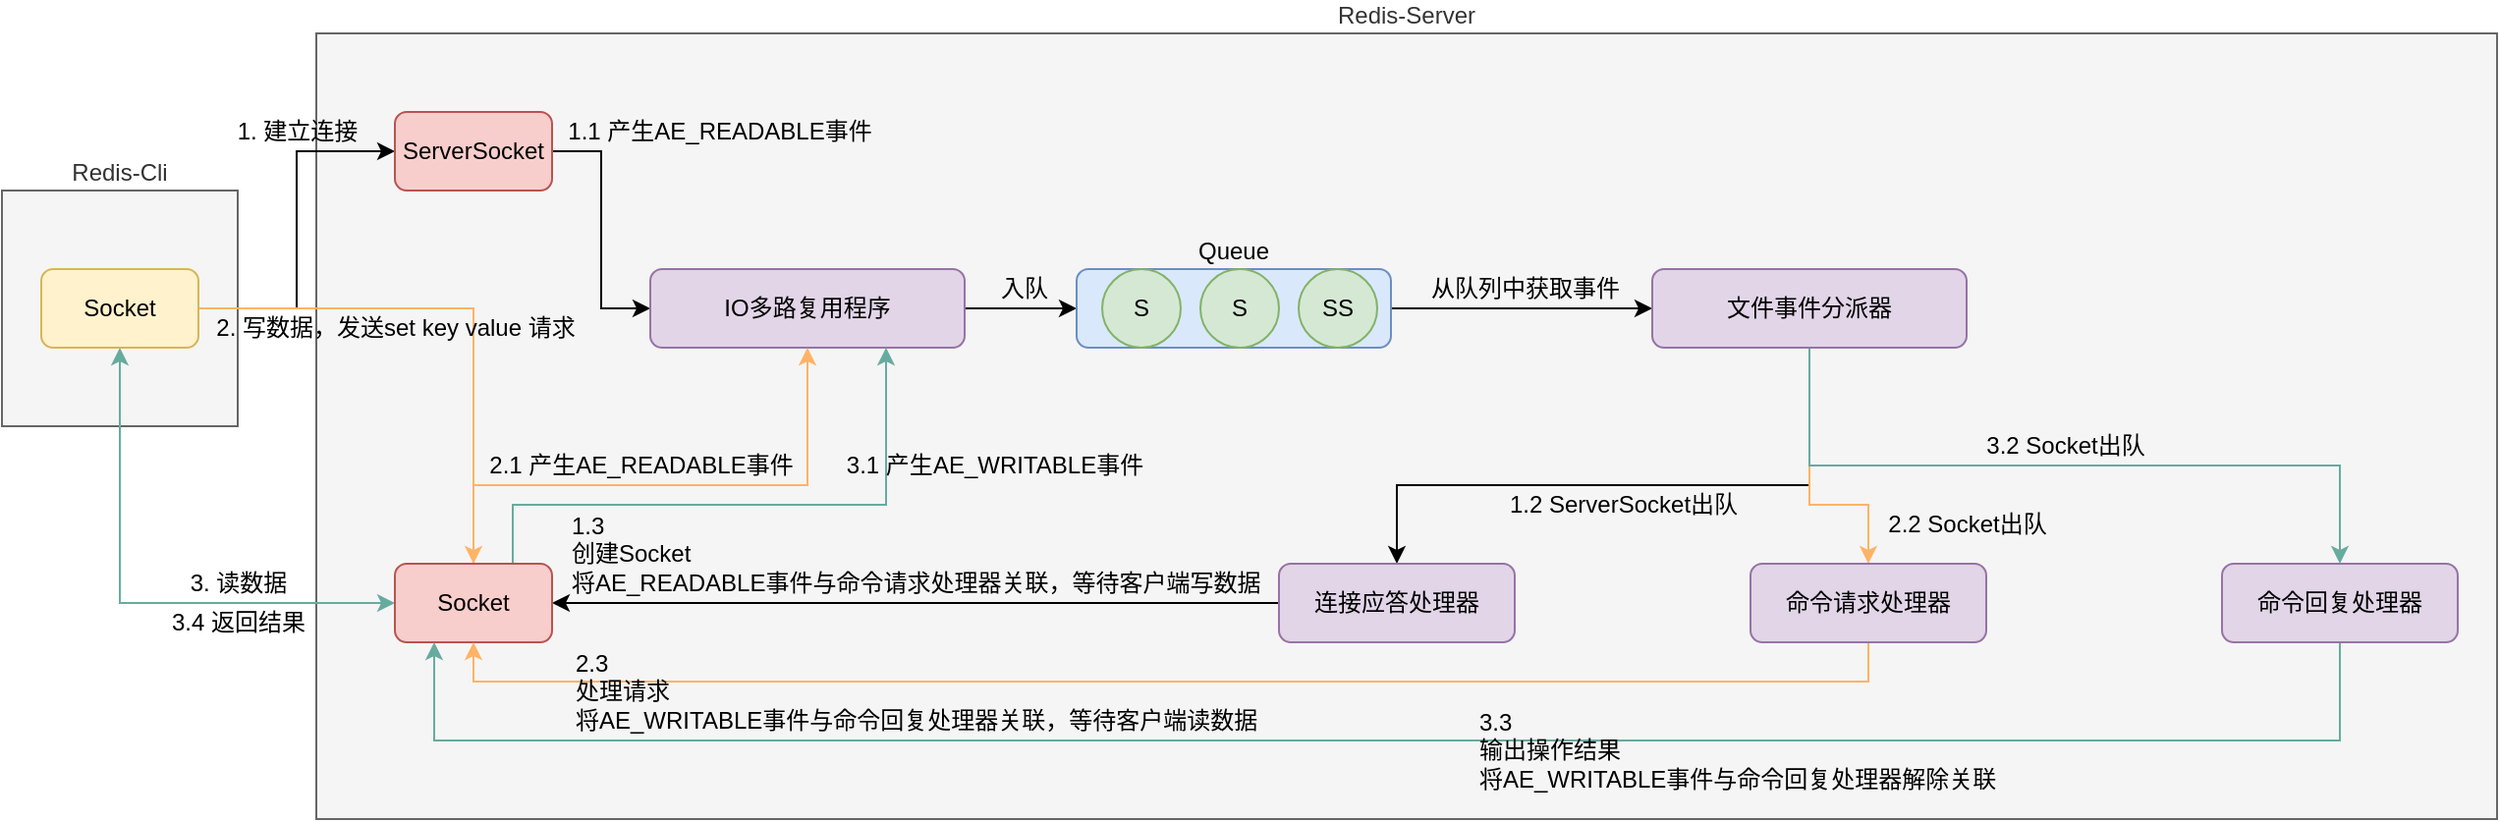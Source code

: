 <mxfile version="12.4.2" type="device" pages="1"><diagram id="dzhXQAZRNkhQsZSoWwKM" name="第 1 页"><mxGraphModel dx="1106" dy="822" grid="1" gridSize="10" guides="1" tooltips="1" connect="1" arrows="1" fold="1" page="1" pageScale="1" pageWidth="827" pageHeight="1169" math="0" shadow="0"><root><mxCell id="0"/><mxCell id="1" parent="0"/><mxCell id="scBoFCXLrAKN8MjVK7nC-1" value="Redis-Cli" style="rounded=0;whiteSpace=wrap;html=1;labelPosition=center;verticalLabelPosition=top;align=center;verticalAlign=bottom;fillColor=#f5f5f5;strokeColor=#666666;fontColor=#333333;" vertex="1" parent="1"><mxGeometry x="120" y="280" width="120" height="120" as="geometry"/></mxCell><mxCell id="scBoFCXLrAKN8MjVK7nC-2" value="Redis-Server" style="rounded=0;whiteSpace=wrap;html=1;labelPosition=center;verticalLabelPosition=top;align=center;verticalAlign=bottom;fillColor=#f5f5f5;strokeColor=#666666;fontColor=#333333;" vertex="1" parent="1"><mxGeometry x="280" y="200" width="1110" height="400" as="geometry"/></mxCell><mxCell id="scBoFCXLrAKN8MjVK7nC-5" style="edgeStyle=orthogonalEdgeStyle;rounded=0;orthogonalLoop=1;jettySize=auto;html=1;entryX=0;entryY=0.5;entryDx=0;entryDy=0;" edge="1" parent="1" source="scBoFCXLrAKN8MjVK7nC-3" target="scBoFCXLrAKN8MjVK7nC-4"><mxGeometry relative="1" as="geometry"/></mxCell><mxCell id="scBoFCXLrAKN8MjVK7nC-24" style="edgeStyle=orthogonalEdgeStyle;rounded=0;orthogonalLoop=1;jettySize=auto;html=1;strokeColor=#FFB366;" edge="1" parent="1" source="scBoFCXLrAKN8MjVK7nC-3" target="scBoFCXLrAKN8MjVK7nC-20"><mxGeometry relative="1" as="geometry"/></mxCell><mxCell id="scBoFCXLrAKN8MjVK7nC-36" style="edgeStyle=orthogonalEdgeStyle;rounded=0;orthogonalLoop=1;jettySize=auto;html=1;entryX=0;entryY=0.5;entryDx=0;entryDy=0;strokeColor=#67AB9F;startArrow=classic;startFill=1;" edge="1" parent="1" source="scBoFCXLrAKN8MjVK7nC-3" target="scBoFCXLrAKN8MjVK7nC-20"><mxGeometry relative="1" as="geometry"><Array as="points"><mxPoint x="180" y="490"/></Array></mxGeometry></mxCell><mxCell id="scBoFCXLrAKN8MjVK7nC-3" value="Socket" style="rounded=1;whiteSpace=wrap;html=1;fillColor=#fff2cc;strokeColor=#d6b656;" vertex="1" parent="1"><mxGeometry x="140" y="320" width="80" height="40" as="geometry"/></mxCell><mxCell id="scBoFCXLrAKN8MjVK7nC-8" style="edgeStyle=orthogonalEdgeStyle;rounded=0;orthogonalLoop=1;jettySize=auto;html=1;entryX=0;entryY=0.5;entryDx=0;entryDy=0;" edge="1" parent="1" source="scBoFCXLrAKN8MjVK7nC-4" target="scBoFCXLrAKN8MjVK7nC-7"><mxGeometry relative="1" as="geometry"/></mxCell><mxCell id="scBoFCXLrAKN8MjVK7nC-4" value="ServerSocket" style="rounded=1;whiteSpace=wrap;html=1;fillColor=#f8cecc;strokeColor=#b85450;" vertex="1" parent="1"><mxGeometry x="320" y="240" width="80" height="40" as="geometry"/></mxCell><mxCell id="scBoFCXLrAKN8MjVK7nC-6" value="1. 建立连接" style="text;html=1;align=center;verticalAlign=middle;resizable=0;points=[];;autosize=1;" vertex="1" parent="1"><mxGeometry x="230" y="240" width="80" height="20" as="geometry"/></mxCell><mxCell id="scBoFCXLrAKN8MjVK7nC-11" style="edgeStyle=orthogonalEdgeStyle;rounded=0;orthogonalLoop=1;jettySize=auto;html=1;entryX=0;entryY=0.5;entryDx=0;entryDy=0;" edge="1" parent="1" source="scBoFCXLrAKN8MjVK7nC-7" target="scBoFCXLrAKN8MjVK7nC-10"><mxGeometry relative="1" as="geometry"/></mxCell><mxCell id="scBoFCXLrAKN8MjVK7nC-7" value="IO多路复用程序" style="rounded=1;whiteSpace=wrap;html=1;fillColor=#e1d5e7;strokeColor=#9673a6;" vertex="1" parent="1"><mxGeometry x="450" y="320" width="160" height="40" as="geometry"/></mxCell><mxCell id="scBoFCXLrAKN8MjVK7nC-9" value="1.1 产生AE_READABLE事件" style="text;html=1;align=center;verticalAlign=middle;resizable=0;points=[];;autosize=1;" vertex="1" parent="1"><mxGeometry x="400" y="240" width="170" height="20" as="geometry"/></mxCell><mxCell id="scBoFCXLrAKN8MjVK7nC-15" style="edgeStyle=orthogonalEdgeStyle;rounded=0;orthogonalLoop=1;jettySize=auto;html=1;entryX=0;entryY=0.5;entryDx=0;entryDy=0;" edge="1" parent="1" source="scBoFCXLrAKN8MjVK7nC-10" target="scBoFCXLrAKN8MjVK7nC-14"><mxGeometry relative="1" as="geometry"/></mxCell><mxCell id="scBoFCXLrAKN8MjVK7nC-10" value="Queue" style="rounded=1;whiteSpace=wrap;html=1;labelPosition=center;verticalLabelPosition=top;align=center;verticalAlign=bottom;fillColor=#dae8fc;strokeColor=#6c8ebf;" vertex="1" parent="1"><mxGeometry x="667" y="320" width="160" height="40" as="geometry"/></mxCell><mxCell id="scBoFCXLrAKN8MjVK7nC-12" value="入队" style="text;html=1;align=center;verticalAlign=middle;resizable=0;points=[];;autosize=1;" vertex="1" parent="1"><mxGeometry x="620" y="320" width="40" height="20" as="geometry"/></mxCell><mxCell id="scBoFCXLrAKN8MjVK7nC-13" value="SS" style="ellipse;whiteSpace=wrap;html=1;aspect=fixed;fillColor=#d5e8d4;strokeColor=#82b366;" vertex="1" parent="1"><mxGeometry x="780" y="320" width="40" height="40" as="geometry"/></mxCell><mxCell id="scBoFCXLrAKN8MjVK7nC-18" style="edgeStyle=orthogonalEdgeStyle;rounded=0;orthogonalLoop=1;jettySize=auto;html=1;exitX=0.5;exitY=1;exitDx=0;exitDy=0;" edge="1" parent="1" source="scBoFCXLrAKN8MjVK7nC-14" target="scBoFCXLrAKN8MjVK7nC-17"><mxGeometry relative="1" as="geometry"><Array as="points"><mxPoint x="1040" y="430"/><mxPoint x="830" y="430"/></Array></mxGeometry></mxCell><mxCell id="scBoFCXLrAKN8MjVK7nC-29" style="edgeStyle=orthogonalEdgeStyle;rounded=0;orthogonalLoop=1;jettySize=auto;html=1;strokeColor=#FFB366;" edge="1" parent="1" source="scBoFCXLrAKN8MjVK7nC-14" target="scBoFCXLrAKN8MjVK7nC-23"><mxGeometry relative="1" as="geometry"><Array as="points"><mxPoint x="1040" y="440"/><mxPoint x="1070" y="440"/></Array></mxGeometry></mxCell><mxCell id="scBoFCXLrAKN8MjVK7nC-41" style="edgeStyle=orthogonalEdgeStyle;rounded=0;orthogonalLoop=1;jettySize=auto;html=1;strokeColor=#67AB9F;" edge="1" parent="1" source="scBoFCXLrAKN8MjVK7nC-14" target="scBoFCXLrAKN8MjVK7nC-35"><mxGeometry relative="1" as="geometry"><Array as="points"><mxPoint x="1040" y="420"/><mxPoint x="1310" y="420"/></Array></mxGeometry></mxCell><mxCell id="scBoFCXLrAKN8MjVK7nC-14" value="文件事件分派器" style="rounded=1;whiteSpace=wrap;html=1;fillColor=#e1d5e7;strokeColor=#9673a6;" vertex="1" parent="1"><mxGeometry x="960" y="320" width="160" height="40" as="geometry"/></mxCell><mxCell id="scBoFCXLrAKN8MjVK7nC-16" value="从队列中获取事件" style="text;html=1;align=center;verticalAlign=middle;resizable=0;points=[];;autosize=1;" vertex="1" parent="1"><mxGeometry x="840" y="320" width="110" height="20" as="geometry"/></mxCell><mxCell id="scBoFCXLrAKN8MjVK7nC-21" style="edgeStyle=orthogonalEdgeStyle;rounded=0;orthogonalLoop=1;jettySize=auto;html=1;entryX=1;entryY=0.5;entryDx=0;entryDy=0;" edge="1" parent="1" source="scBoFCXLrAKN8MjVK7nC-17" target="scBoFCXLrAKN8MjVK7nC-20"><mxGeometry relative="1" as="geometry"/></mxCell><mxCell id="scBoFCXLrAKN8MjVK7nC-17" value="连接应答处理器" style="rounded=1;whiteSpace=wrap;html=1;fillColor=#e1d5e7;strokeColor=#9673a6;" vertex="1" parent="1"><mxGeometry x="770" y="470" width="120" height="40" as="geometry"/></mxCell><mxCell id="scBoFCXLrAKN8MjVK7nC-26" style="edgeStyle=orthogonalEdgeStyle;rounded=0;orthogonalLoop=1;jettySize=auto;html=1;entryX=0.5;entryY=1;entryDx=0;entryDy=0;strokeColor=#FFB366;" edge="1" parent="1" source="scBoFCXLrAKN8MjVK7nC-20" target="scBoFCXLrAKN8MjVK7nC-7"><mxGeometry relative="1" as="geometry"><Array as="points"><mxPoint x="360" y="430"/><mxPoint x="530" y="430"/></Array></mxGeometry></mxCell><mxCell id="scBoFCXLrAKN8MjVK7nC-38" style="edgeStyle=orthogonalEdgeStyle;rounded=0;orthogonalLoop=1;jettySize=auto;html=1;entryX=0.75;entryY=1;entryDx=0;entryDy=0;strokeColor=#67AB9F;" edge="1" parent="1" source="scBoFCXLrAKN8MjVK7nC-20" target="scBoFCXLrAKN8MjVK7nC-7"><mxGeometry relative="1" as="geometry"><Array as="points"><mxPoint x="380" y="440"/><mxPoint x="570" y="440"/></Array></mxGeometry></mxCell><mxCell id="scBoFCXLrAKN8MjVK7nC-20" value="Socket" style="rounded=1;whiteSpace=wrap;html=1;fillColor=#f8cecc;strokeColor=#b85450;" vertex="1" parent="1"><mxGeometry x="320" y="470" width="80" height="40" as="geometry"/></mxCell><mxCell id="scBoFCXLrAKN8MjVK7nC-22" value="1.3 &lt;br&gt;创建Socket&lt;br&gt;将AE_READABLE事件与命令请求处理器关联，等待客户端写数据" style="text;html=1;align=left;verticalAlign=middle;resizable=0;points=[];;autosize=1;" vertex="1" parent="1"><mxGeometry x="408" y="440" width="370" height="50" as="geometry"/></mxCell><mxCell id="scBoFCXLrAKN8MjVK7nC-32" style="edgeStyle=orthogonalEdgeStyle;rounded=0;orthogonalLoop=1;jettySize=auto;html=1;entryX=0.5;entryY=1;entryDx=0;entryDy=0;strokeColor=#FFB366;" edge="1" parent="1" source="scBoFCXLrAKN8MjVK7nC-23" target="scBoFCXLrAKN8MjVK7nC-20"><mxGeometry relative="1" as="geometry"><Array as="points"><mxPoint x="1070" y="530"/><mxPoint x="360" y="530"/></Array></mxGeometry></mxCell><mxCell id="scBoFCXLrAKN8MjVK7nC-23" value="&lt;span style=&quot;white-space: nowrap&quot;&gt;命令请求处理器&lt;/span&gt;" style="rounded=1;whiteSpace=wrap;html=1;fillColor=#e1d5e7;strokeColor=#9673a6;" vertex="1" parent="1"><mxGeometry x="1010" y="470" width="120" height="40" as="geometry"/></mxCell><mxCell id="scBoFCXLrAKN8MjVK7nC-25" value="2. 写数据，发送set key value 请求" style="text;html=1;align=center;verticalAlign=middle;resizable=0;points=[];;autosize=1;" vertex="1" parent="1"><mxGeometry x="220" y="340" width="200" height="20" as="geometry"/></mxCell><mxCell id="scBoFCXLrAKN8MjVK7nC-27" value="2.1 产生AE_READABLE事件" style="text;html=1;align=center;verticalAlign=middle;resizable=0;points=[];;autosize=1;" vertex="1" parent="1"><mxGeometry x="360" y="410" width="170" height="20" as="geometry"/></mxCell><mxCell id="scBoFCXLrAKN8MjVK7nC-28" value="S" style="ellipse;whiteSpace=wrap;html=1;aspect=fixed;fillColor=#d5e8d4;strokeColor=#82b366;" vertex="1" parent="1"><mxGeometry x="730" y="320" width="40" height="40" as="geometry"/></mxCell><mxCell id="scBoFCXLrAKN8MjVK7nC-30" value="2.2 Socket出队" style="text;html=1;align=center;verticalAlign=middle;resizable=0;points=[];;autosize=1;" vertex="1" parent="1"><mxGeometry x="1070" y="440" width="100" height="20" as="geometry"/></mxCell><mxCell id="scBoFCXLrAKN8MjVK7nC-31" value="&lt;span style=&quot;text-align: left&quot;&gt;1.2 ServerSocket出队&lt;/span&gt;" style="text;html=1;align=center;verticalAlign=middle;resizable=0;points=[];;autosize=1;" vertex="1" parent="1"><mxGeometry x="880" y="430" width="130" height="20" as="geometry"/></mxCell><mxCell id="scBoFCXLrAKN8MjVK7nC-33" value="2.3&lt;br&gt;处理请求&lt;br&gt;将AE_WRITABLE事件与命令回复处理器关联，等待客户端读数据" style="text;html=1;align=left;verticalAlign=middle;resizable=0;points=[];;autosize=1;" vertex="1" parent="1"><mxGeometry x="410" y="510" width="360" height="50" as="geometry"/></mxCell><mxCell id="scBoFCXLrAKN8MjVK7nC-43" style="edgeStyle=orthogonalEdgeStyle;rounded=0;orthogonalLoop=1;jettySize=auto;html=1;entryX=0.25;entryY=1;entryDx=0;entryDy=0;strokeColor=#67AB9F;" edge="1" parent="1" source="scBoFCXLrAKN8MjVK7nC-35" target="scBoFCXLrAKN8MjVK7nC-20"><mxGeometry relative="1" as="geometry"><Array as="points"><mxPoint x="1310" y="560"/><mxPoint x="340" y="560"/></Array></mxGeometry></mxCell><mxCell id="scBoFCXLrAKN8MjVK7nC-35" value="&lt;span style=&quot;white-space: nowrap&quot;&gt;命令回复处理器&lt;/span&gt;" style="rounded=1;whiteSpace=wrap;html=1;fillColor=#e1d5e7;strokeColor=#9673a6;" vertex="1" parent="1"><mxGeometry x="1250" y="470" width="120" height="40" as="geometry"/></mxCell><mxCell id="scBoFCXLrAKN8MjVK7nC-37" value="3. 读数据" style="text;html=1;align=center;verticalAlign=middle;resizable=0;points=[];;autosize=1;" vertex="1" parent="1"><mxGeometry x="210" y="470" width="60" height="20" as="geometry"/></mxCell><mxCell id="scBoFCXLrAKN8MjVK7nC-39" value="3.1 产生&lt;span style=&quot;text-align: left&quot;&gt;AE_WRITABLE&lt;/span&gt;事件" style="text;html=1;align=center;verticalAlign=middle;resizable=0;points=[];;autosize=1;" vertex="1" parent="1"><mxGeometry x="540" y="410" width="170" height="20" as="geometry"/></mxCell><mxCell id="scBoFCXLrAKN8MjVK7nC-40" value="S" style="ellipse;whiteSpace=wrap;html=1;aspect=fixed;fillColor=#d5e8d4;strokeColor=#82b366;" vertex="1" parent="1"><mxGeometry x="680" y="320" width="40" height="40" as="geometry"/></mxCell><mxCell id="scBoFCXLrAKN8MjVK7nC-42" value="3.2 Socket出队" style="text;html=1;align=center;verticalAlign=middle;resizable=0;points=[];;autosize=1;" vertex="1" parent="1"><mxGeometry x="1120" y="400" width="100" height="20" as="geometry"/></mxCell><mxCell id="scBoFCXLrAKN8MjVK7nC-44" value="3.3&lt;br&gt;输出操作结果&lt;br&gt;将AE_WRITABLE事件与命令回复处理器解除关联" style="text;html=1;align=left;verticalAlign=middle;resizable=0;points=[];;autosize=1;" vertex="1" parent="1"><mxGeometry x="870" y="540" width="280" height="50" as="geometry"/></mxCell><mxCell id="scBoFCXLrAKN8MjVK7nC-45" value="3.4 返回结果" style="text;html=1;align=center;verticalAlign=middle;resizable=0;points=[];;autosize=1;" vertex="1" parent="1"><mxGeometry x="200" y="490" width="80" height="20" as="geometry"/></mxCell></root></mxGraphModel></diagram></mxfile>